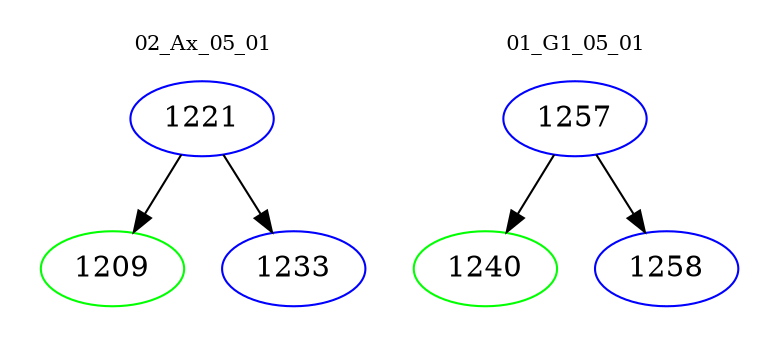 digraph{
subgraph cluster_0 {
color = white
label = "02_Ax_05_01";
fontsize=10;
T0_1221 [label="1221", color="blue"]
T0_1221 -> T0_1209 [color="black"]
T0_1209 [label="1209", color="green"]
T0_1221 -> T0_1233 [color="black"]
T0_1233 [label="1233", color="blue"]
}
subgraph cluster_1 {
color = white
label = "01_G1_05_01";
fontsize=10;
T1_1257 [label="1257", color="blue"]
T1_1257 -> T1_1240 [color="black"]
T1_1240 [label="1240", color="green"]
T1_1257 -> T1_1258 [color="black"]
T1_1258 [label="1258", color="blue"]
}
}
